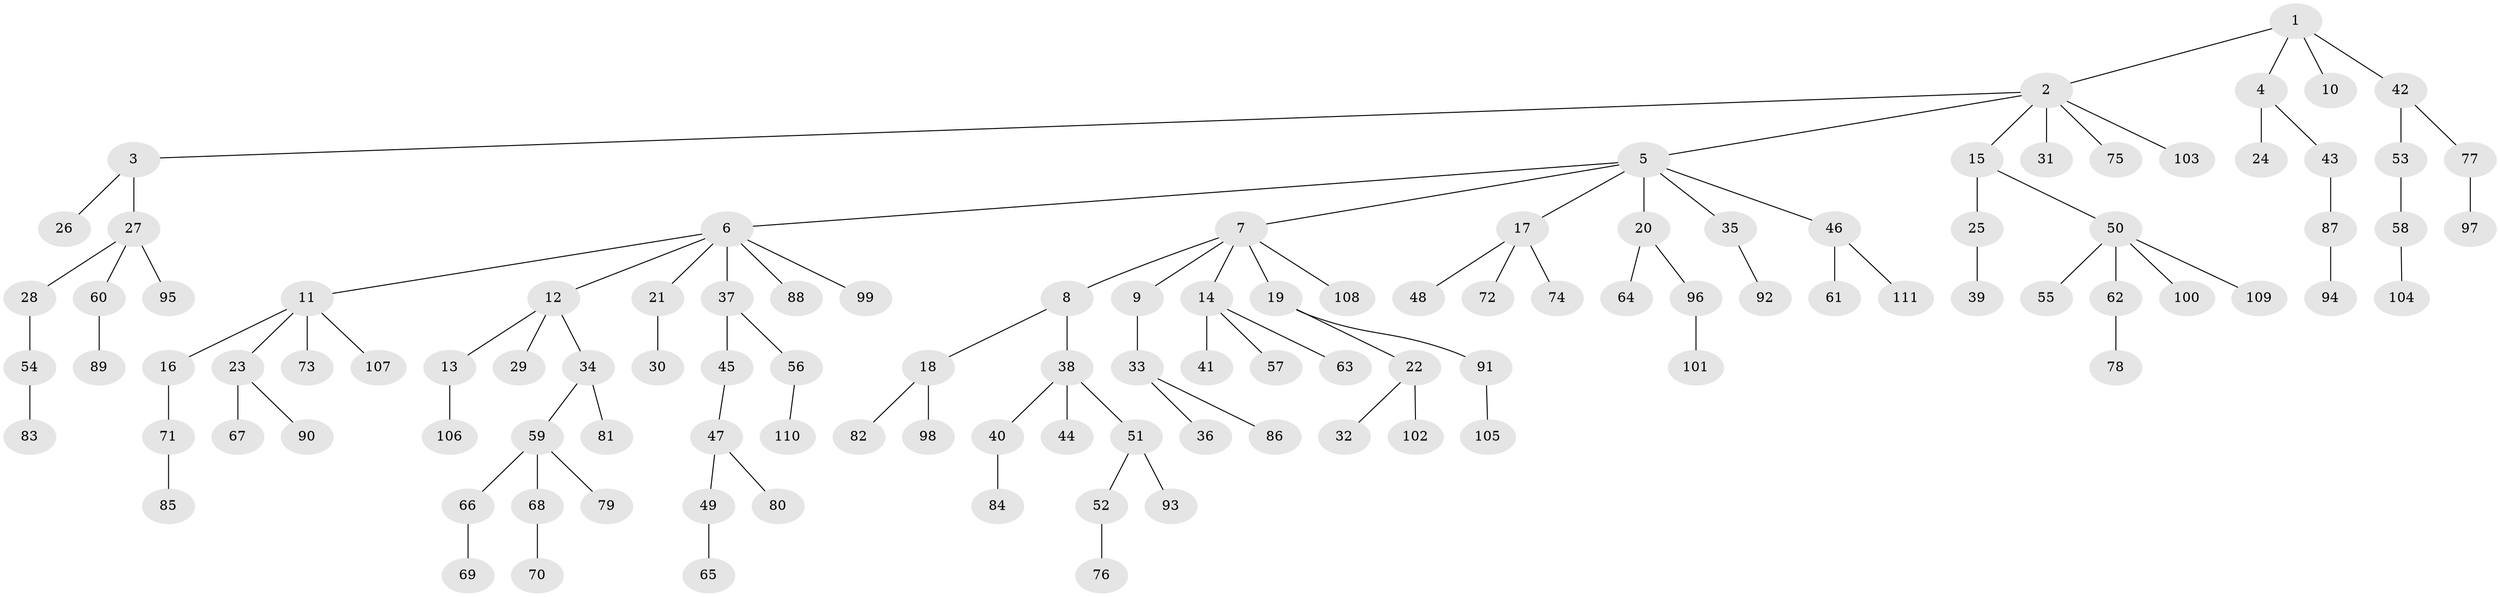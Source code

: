 // coarse degree distribution, {5: 0.02702702702702703, 6: 0.04054054054054054, 2: 0.20270270270270271, 11: 0.013513513513513514, 1: 0.5675675675675675, 4: 0.02702702702702703, 3: 0.12162162162162163}
// Generated by graph-tools (version 1.1) at 2025/24/03/03/25 07:24:08]
// undirected, 111 vertices, 110 edges
graph export_dot {
graph [start="1"]
  node [color=gray90,style=filled];
  1;
  2;
  3;
  4;
  5;
  6;
  7;
  8;
  9;
  10;
  11;
  12;
  13;
  14;
  15;
  16;
  17;
  18;
  19;
  20;
  21;
  22;
  23;
  24;
  25;
  26;
  27;
  28;
  29;
  30;
  31;
  32;
  33;
  34;
  35;
  36;
  37;
  38;
  39;
  40;
  41;
  42;
  43;
  44;
  45;
  46;
  47;
  48;
  49;
  50;
  51;
  52;
  53;
  54;
  55;
  56;
  57;
  58;
  59;
  60;
  61;
  62;
  63;
  64;
  65;
  66;
  67;
  68;
  69;
  70;
  71;
  72;
  73;
  74;
  75;
  76;
  77;
  78;
  79;
  80;
  81;
  82;
  83;
  84;
  85;
  86;
  87;
  88;
  89;
  90;
  91;
  92;
  93;
  94;
  95;
  96;
  97;
  98;
  99;
  100;
  101;
  102;
  103;
  104;
  105;
  106;
  107;
  108;
  109;
  110;
  111;
  1 -- 2;
  1 -- 4;
  1 -- 10;
  1 -- 42;
  2 -- 3;
  2 -- 5;
  2 -- 15;
  2 -- 31;
  2 -- 75;
  2 -- 103;
  3 -- 26;
  3 -- 27;
  4 -- 24;
  4 -- 43;
  5 -- 6;
  5 -- 7;
  5 -- 17;
  5 -- 20;
  5 -- 35;
  5 -- 46;
  6 -- 11;
  6 -- 12;
  6 -- 21;
  6 -- 37;
  6 -- 88;
  6 -- 99;
  7 -- 8;
  7 -- 9;
  7 -- 14;
  7 -- 19;
  7 -- 108;
  8 -- 18;
  8 -- 38;
  9 -- 33;
  11 -- 16;
  11 -- 23;
  11 -- 73;
  11 -- 107;
  12 -- 13;
  12 -- 29;
  12 -- 34;
  13 -- 106;
  14 -- 41;
  14 -- 57;
  14 -- 63;
  15 -- 25;
  15 -- 50;
  16 -- 71;
  17 -- 48;
  17 -- 72;
  17 -- 74;
  18 -- 82;
  18 -- 98;
  19 -- 22;
  19 -- 91;
  20 -- 64;
  20 -- 96;
  21 -- 30;
  22 -- 32;
  22 -- 102;
  23 -- 67;
  23 -- 90;
  25 -- 39;
  27 -- 28;
  27 -- 60;
  27 -- 95;
  28 -- 54;
  33 -- 36;
  33 -- 86;
  34 -- 59;
  34 -- 81;
  35 -- 92;
  37 -- 45;
  37 -- 56;
  38 -- 40;
  38 -- 44;
  38 -- 51;
  40 -- 84;
  42 -- 53;
  42 -- 77;
  43 -- 87;
  45 -- 47;
  46 -- 61;
  46 -- 111;
  47 -- 49;
  47 -- 80;
  49 -- 65;
  50 -- 55;
  50 -- 62;
  50 -- 100;
  50 -- 109;
  51 -- 52;
  51 -- 93;
  52 -- 76;
  53 -- 58;
  54 -- 83;
  56 -- 110;
  58 -- 104;
  59 -- 66;
  59 -- 68;
  59 -- 79;
  60 -- 89;
  62 -- 78;
  66 -- 69;
  68 -- 70;
  71 -- 85;
  77 -- 97;
  87 -- 94;
  91 -- 105;
  96 -- 101;
}
